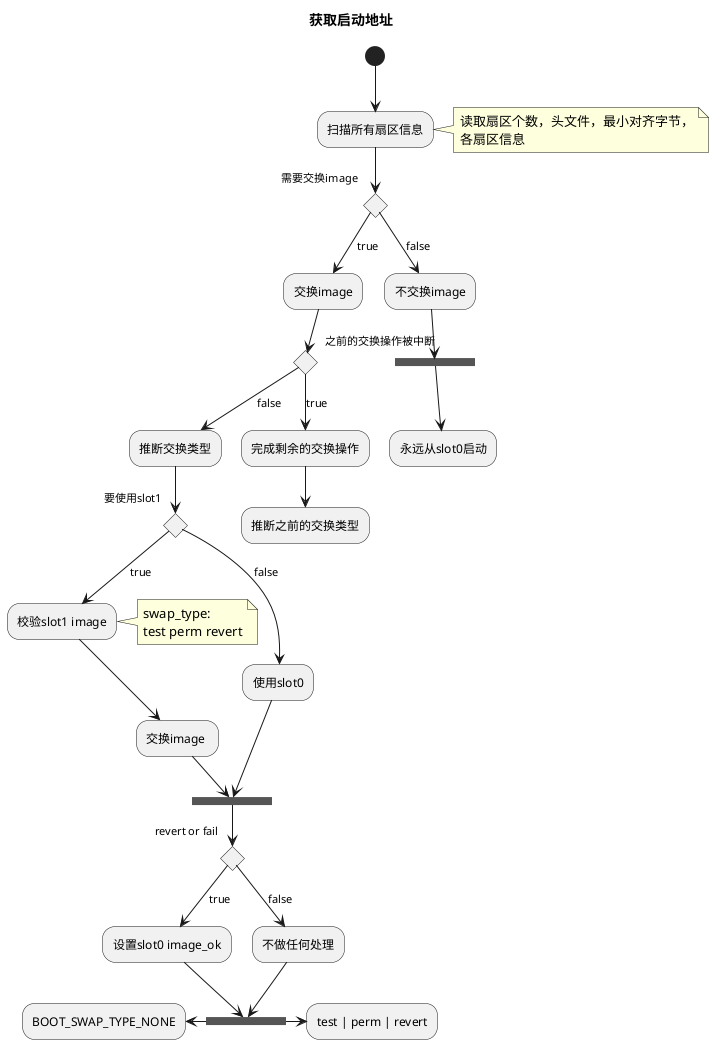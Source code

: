 @startuml mcuboot
title 获取启动地址

    (*) --> "扫描所有扇区信息"
    note right
    读取扇区个数，头文件，最小对齐字节，
    各扇区信息
    end note


    if “需要交换image" then
        -->[true] "交换image"
        if "之前的交换操作被中断" then
            -->[true] "完成剩余的交换操作"
            --> "推断之前的交换类型"
        else
            -->[false] "推断交换类型"
            if "要使用slot1“ then
                -->[true] "校验slot1 image"
                note left
                swap_type:
                test perm revert
                end note
                --> "交换image "
                --> ===INV_1===
            else
                -->[false] "使用slot0"
                --> ===INV_1===
            endif
            if revert or fail then
                --> [true] "设置slot0 image_ok"
                --> ===INV_2===
            else 
                --> [false] "不做任何处理"
                --> ===INV_2===
            endif
            ===INV_2===-left-> "BOOT_SWAP_TYPE_NONE"
            ===INV_2===-right-> "test | perm | revert"

                
        endif
    else
        -->[false] "不交换image"
        --> ===INV_END===
        --> ”永远从slot0启动“
    endif
@enduml